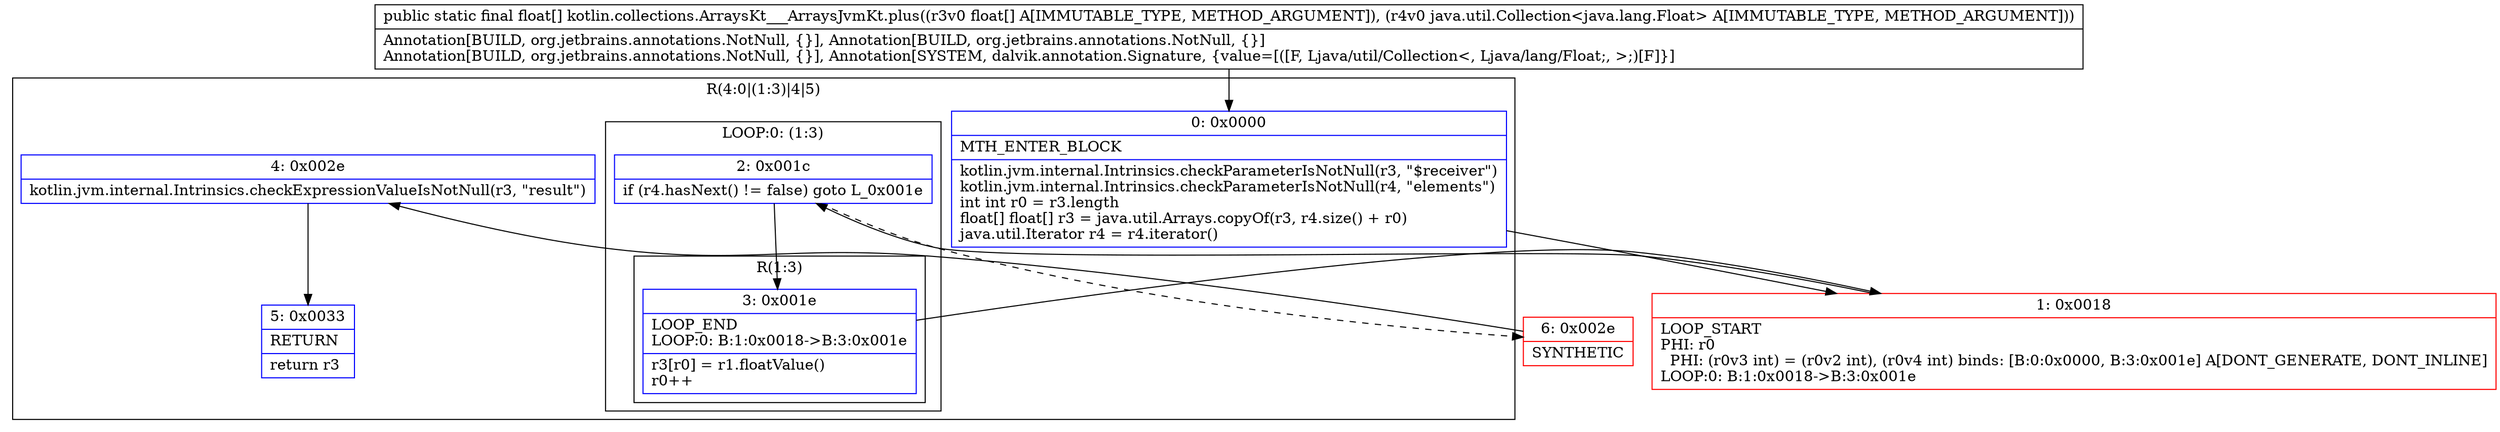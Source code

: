digraph "CFG forkotlin.collections.ArraysKt___ArraysJvmKt.plus([FLjava\/util\/Collection;)[F" {
subgraph cluster_Region_1006810138 {
label = "R(4:0|(1:3)|4|5)";
node [shape=record,color=blue];
Node_0 [shape=record,label="{0\:\ 0x0000|MTH_ENTER_BLOCK\l|kotlin.jvm.internal.Intrinsics.checkParameterIsNotNull(r3, \"$receiver\")\lkotlin.jvm.internal.Intrinsics.checkParameterIsNotNull(r4, \"elements\")\lint int r0 = r3.length\lfloat[] float[] r3 = java.util.Arrays.copyOf(r3, r4.size() + r0)\ljava.util.Iterator r4 = r4.iterator()\l}"];
subgraph cluster_LoopRegion_1045126737 {
label = "LOOP:0: (1:3)";
node [shape=record,color=blue];
Node_2 [shape=record,label="{2\:\ 0x001c|if (r4.hasNext() != false) goto L_0x001e\l}"];
subgraph cluster_Region_1098360657 {
label = "R(1:3)";
node [shape=record,color=blue];
Node_3 [shape=record,label="{3\:\ 0x001e|LOOP_END\lLOOP:0: B:1:0x0018\-\>B:3:0x001e\l|r3[r0] = r1.floatValue()\lr0++\l}"];
}
}
Node_4 [shape=record,label="{4\:\ 0x002e|kotlin.jvm.internal.Intrinsics.checkExpressionValueIsNotNull(r3, \"result\")\l}"];
Node_5 [shape=record,label="{5\:\ 0x0033|RETURN\l|return r3\l}"];
}
Node_1 [shape=record,color=red,label="{1\:\ 0x0018|LOOP_START\lPHI: r0 \l  PHI: (r0v3 int) = (r0v2 int), (r0v4 int) binds: [B:0:0x0000, B:3:0x001e] A[DONT_GENERATE, DONT_INLINE]\lLOOP:0: B:1:0x0018\-\>B:3:0x001e\l}"];
Node_6 [shape=record,color=red,label="{6\:\ 0x002e|SYNTHETIC\l}"];
MethodNode[shape=record,label="{public static final float[] kotlin.collections.ArraysKt___ArraysJvmKt.plus((r3v0 float[] A[IMMUTABLE_TYPE, METHOD_ARGUMENT]), (r4v0 java.util.Collection\<java.lang.Float\> A[IMMUTABLE_TYPE, METHOD_ARGUMENT]))  | Annotation[BUILD, org.jetbrains.annotations.NotNull, \{\}], Annotation[BUILD, org.jetbrains.annotations.NotNull, \{\}]\lAnnotation[BUILD, org.jetbrains.annotations.NotNull, \{\}], Annotation[SYSTEM, dalvik.annotation.Signature, \{value=[([F, Ljava\/util\/Collection\<, Ljava\/lang\/Float;, \>;)[F]\}]\l}"];
MethodNode -> Node_0;
Node_0 -> Node_1;
Node_2 -> Node_3;
Node_2 -> Node_6[style=dashed];
Node_3 -> Node_1;
Node_4 -> Node_5;
Node_1 -> Node_2;
Node_6 -> Node_4;
}

